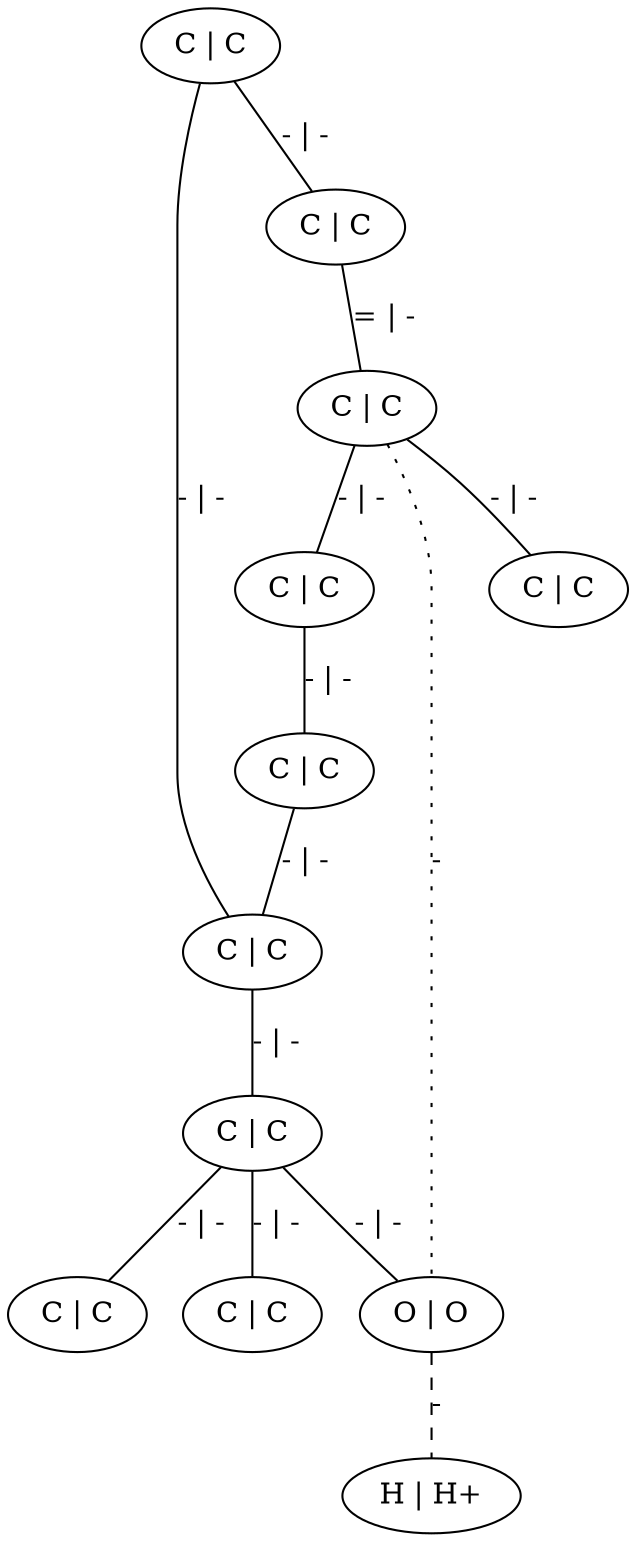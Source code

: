 graph G {
	0 [ label="C | C" ]
	1 [ label="C | C" ]
	2 [ label="C | C" ]
	3 [ label="C | C" ]
	4 [ label="C | C" ]
	5 [ label="C | C" ]
	6 [ label="C | C" ]
	7 [ label="C | C" ]
	8 [ label="C | C" ]
	9 [ label="C | C" ]
	10 [ label="O | O" ]
	11 [ label="H | H+" ]
	0 -- 1 [ label="- | -" ]
	0 -- 5 [ label="- | -" ]
	1 -- 2 [ label="= | -" ]
	2 -- 3 [ label="- | -" ]
	2 -- 9 [ label="- | -" ]
	2 -- 10 [ style=dotted label="-" ]
	3 -- 4 [ label="- | -" ]
	4 -- 5 [ label="- | -" ]
	5 -- 6 [ label="- | -" ]
	6 -- 7 [ label="- | -" ]
	6 -- 8 [ label="- | -" ]
	6 -- 10 [ label="- | -" ]
	10 -- 11 [ style=dashed label="-" ]
}
